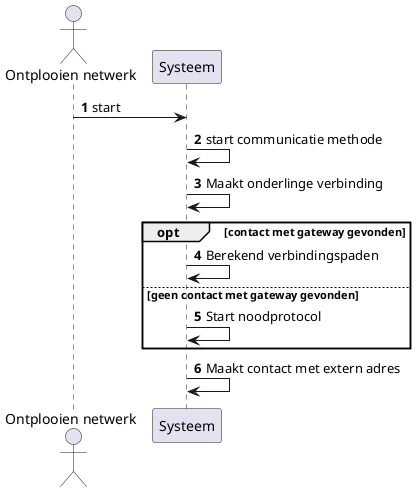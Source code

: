 @startuml

autonumber
actor "Ontplooien netwerk" as act
participant "Systeem" as sys

act -> sys : start
sys -> sys : start communicatie methode
sys -> sys : Maakt onderlinge verbinding
opt contact met gateway gevonden
sys -> sys : Berekend verbindingspaden
else geen contact met gateway gevonden
sys -> sys : Start noodprotocol
end
sys -> sys : Maakt contact met extern adres

@enduml